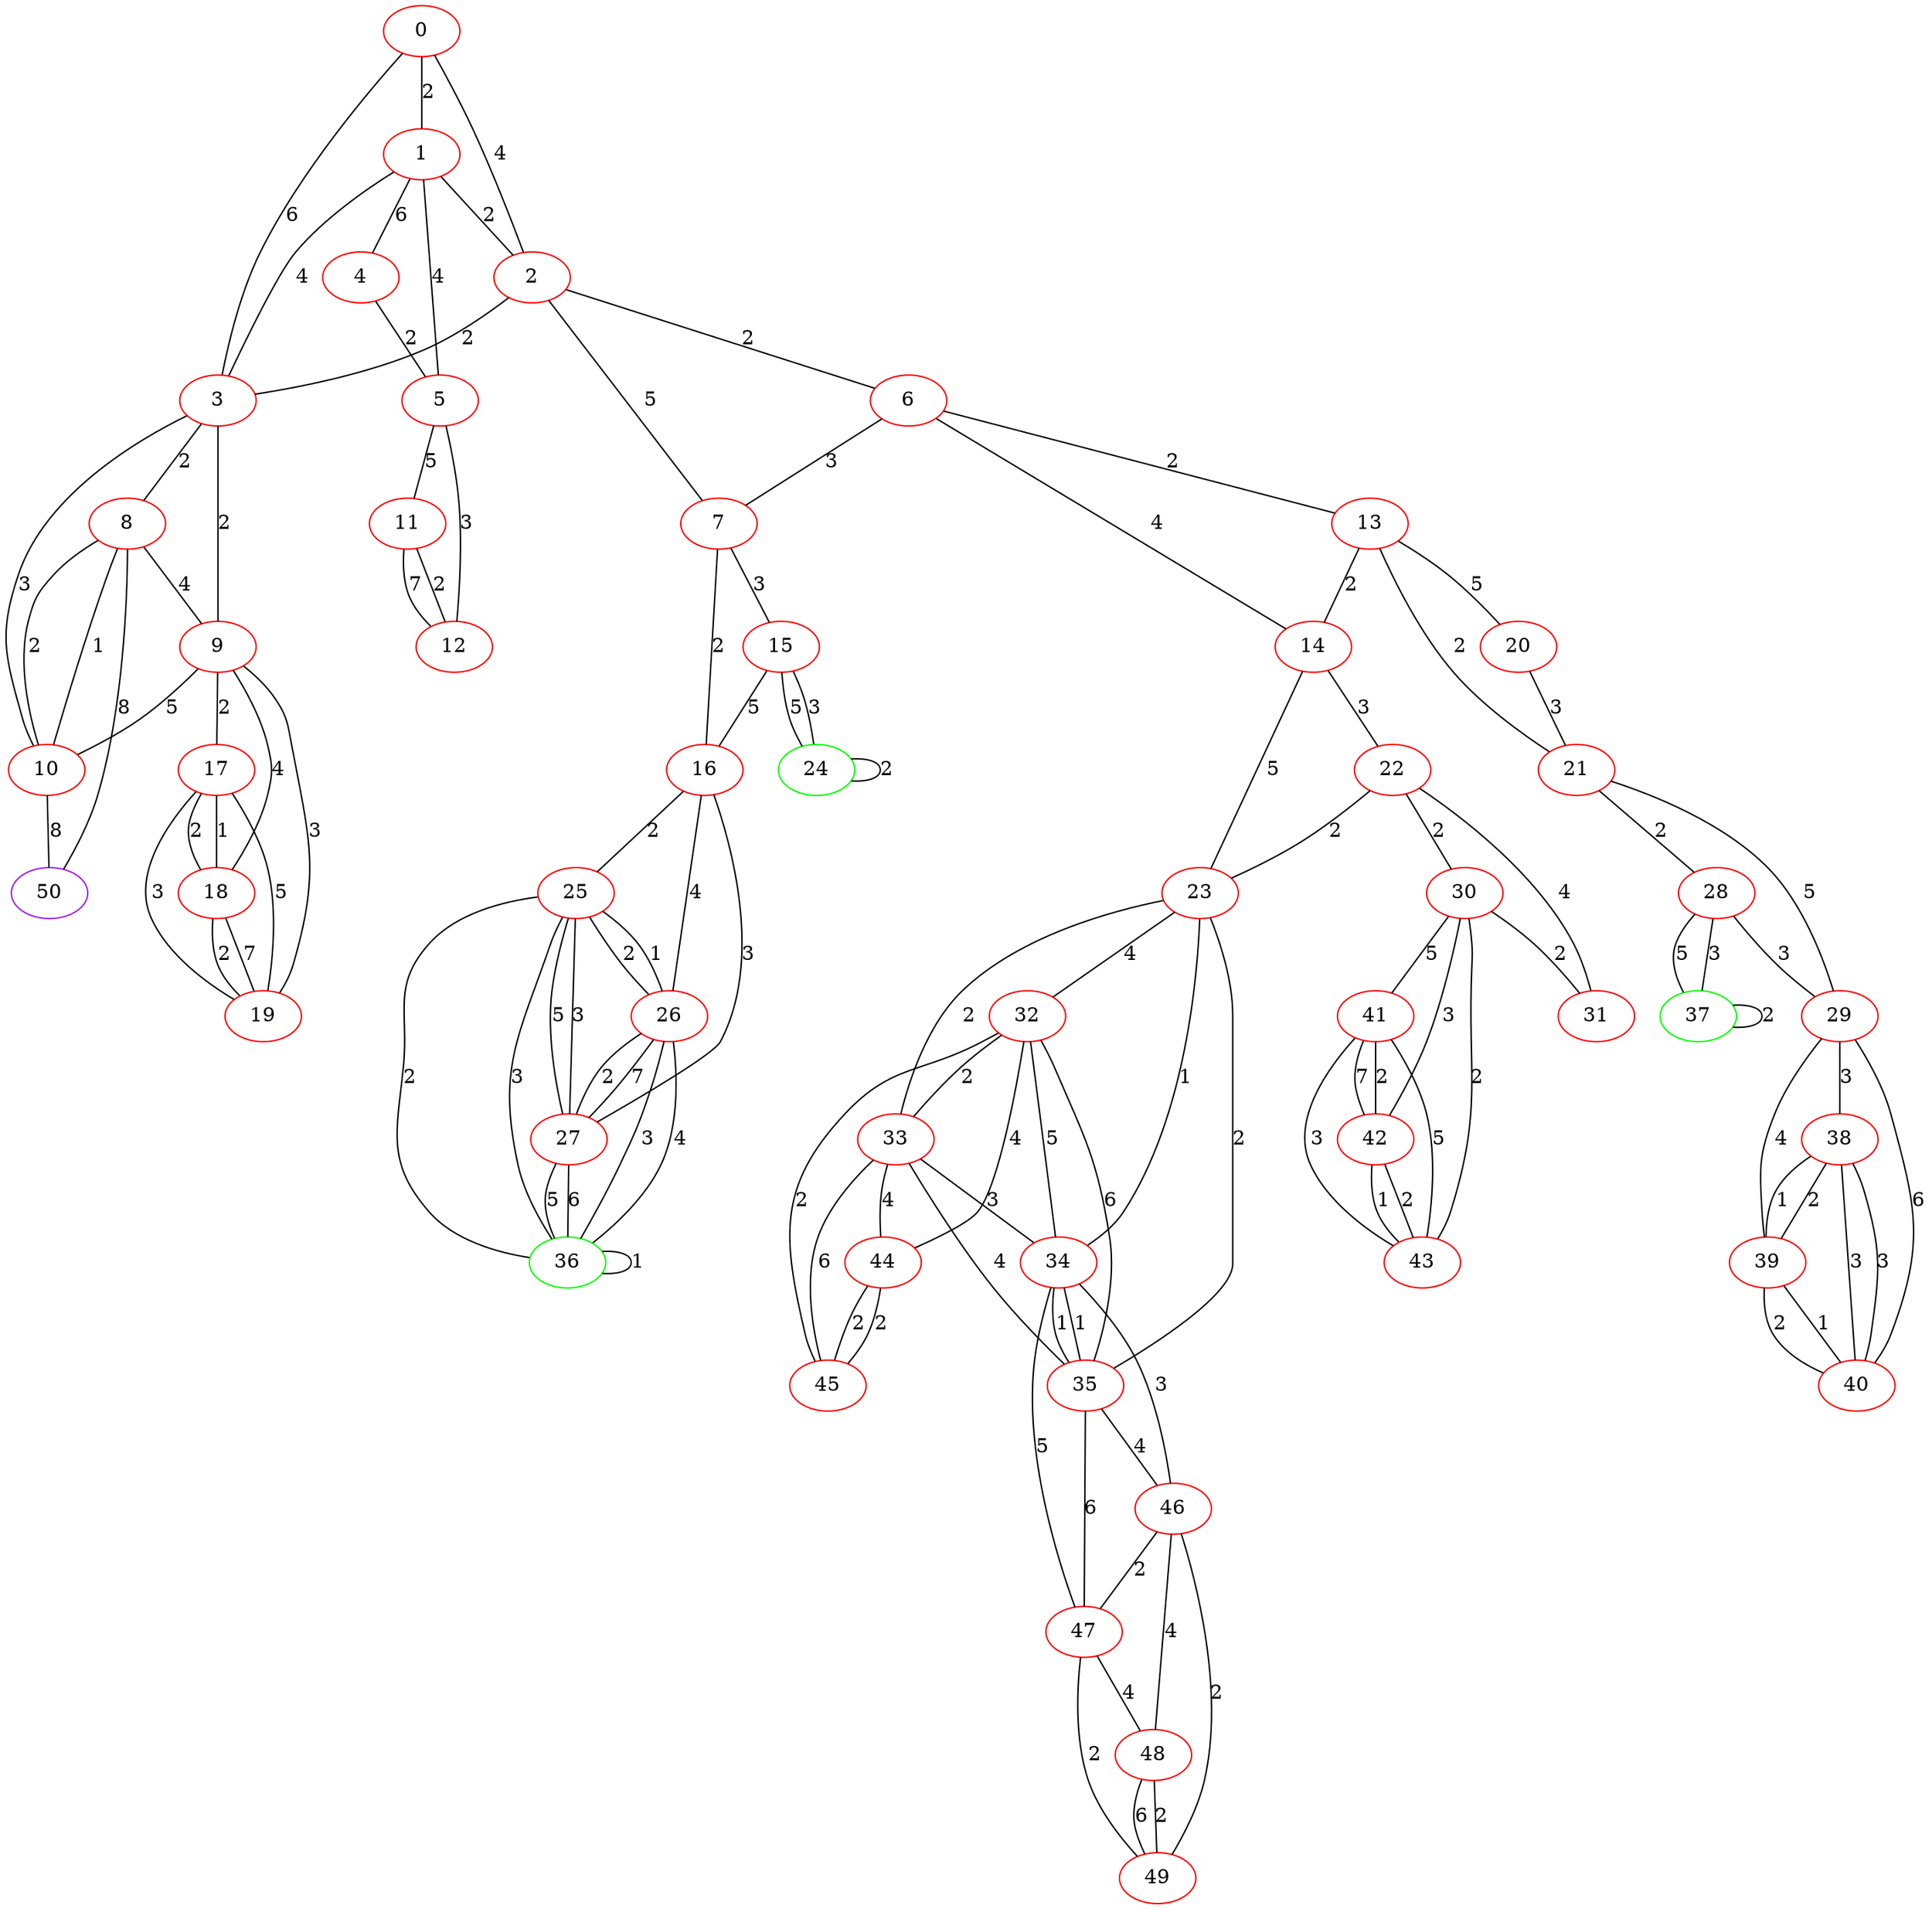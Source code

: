 graph "" {
0 [color=red, weight=1];
1 [color=red, weight=1];
2 [color=red, weight=1];
3 [color=red, weight=1];
4 [color=red, weight=1];
5 [color=red, weight=1];
6 [color=red, weight=1];
7 [color=red, weight=1];
8 [color=red, weight=1];
9 [color=red, weight=1];
10 [color=red, weight=1];
11 [color=red, weight=1];
12 [color=red, weight=1];
13 [color=red, weight=1];
14 [color=red, weight=1];
15 [color=red, weight=1];
16 [color=red, weight=1];
17 [color=red, weight=1];
18 [color=red, weight=1];
19 [color=red, weight=1];
20 [color=red, weight=1];
21 [color=red, weight=1];
22 [color=red, weight=1];
23 [color=red, weight=1];
24 [color=green, weight=2];
25 [color=red, weight=1];
26 [color=red, weight=1];
27 [color=red, weight=1];
28 [color=red, weight=1];
29 [color=red, weight=1];
30 [color=red, weight=1];
31 [color=red, weight=1];
32 [color=red, weight=1];
33 [color=red, weight=1];
34 [color=red, weight=1];
35 [color=red, weight=1];
36 [color=green, weight=2];
37 [color=green, weight=2];
38 [color=red, weight=1];
39 [color=red, weight=1];
40 [color=red, weight=1];
41 [color=red, weight=1];
42 [color=red, weight=1];
43 [color=red, weight=1];
44 [color=red, weight=1];
45 [color=red, weight=1];
46 [color=red, weight=1];
47 [color=red, weight=1];
48 [color=red, weight=1];
49 [color=red, weight=1];
50 [color=purple, weight=4];
0 -- 1  [key=0, label=2];
0 -- 2  [key=0, label=4];
0 -- 3  [key=0, label=6];
1 -- 2  [key=0, label=2];
1 -- 3  [key=0, label=4];
1 -- 4  [key=0, label=6];
1 -- 5  [key=0, label=4];
2 -- 3  [key=0, label=2];
2 -- 6  [key=0, label=2];
2 -- 7  [key=0, label=5];
3 -- 8  [key=0, label=2];
3 -- 9  [key=0, label=2];
3 -- 10  [key=0, label=3];
4 -- 5  [key=0, label=2];
5 -- 11  [key=0, label=5];
5 -- 12  [key=0, label=3];
6 -- 13  [key=0, label=2];
6 -- 14  [key=0, label=4];
6 -- 7  [key=0, label=3];
7 -- 16  [key=0, label=2];
7 -- 15  [key=0, label=3];
8 -- 9  [key=0, label=4];
8 -- 10  [key=0, label=2];
8 -- 10  [key=1, label=1];
8 -- 50  [key=0, label=8];
9 -- 10  [key=0, label=5];
9 -- 17  [key=0, label=2];
9 -- 18  [key=0, label=4];
9 -- 19  [key=0, label=3];
10 -- 50  [key=0, label=8];
11 -- 12  [key=0, label=7];
11 -- 12  [key=1, label=2];
13 -- 20  [key=0, label=5];
13 -- 14  [key=0, label=2];
13 -- 21  [key=0, label=2];
14 -- 22  [key=0, label=3];
14 -- 23  [key=0, label=5];
15 -- 24  [key=0, label=5];
15 -- 24  [key=1, label=3];
15 -- 16  [key=0, label=5];
16 -- 27  [key=0, label=3];
16 -- 25  [key=0, label=2];
16 -- 26  [key=0, label=4];
17 -- 18  [key=0, label=2];
17 -- 18  [key=1, label=1];
17 -- 19  [key=0, label=5];
17 -- 19  [key=1, label=3];
18 -- 19  [key=0, label=7];
18 -- 19  [key=1, label=2];
20 -- 21  [key=0, label=3];
21 -- 28  [key=0, label=2];
21 -- 29  [key=0, label=5];
22 -- 23  [key=0, label=2];
22 -- 30  [key=0, label=2];
22 -- 31  [key=0, label=4];
23 -- 32  [key=0, label=4];
23 -- 33  [key=0, label=2];
23 -- 34  [key=0, label=1];
23 -- 35  [key=0, label=2];
24 -- 24  [key=0, label=2];
25 -- 26  [key=0, label=1];
25 -- 26  [key=1, label=2];
25 -- 27  [key=0, label=3];
25 -- 27  [key=1, label=5];
25 -- 36  [key=0, label=2];
25 -- 36  [key=1, label=3];
26 -- 27  [key=0, label=2];
26 -- 27  [key=1, label=7];
26 -- 36  [key=0, label=3];
26 -- 36  [key=1, label=4];
27 -- 36  [key=0, label=5];
27 -- 36  [key=1, label=6];
28 -- 29  [key=0, label=3];
28 -- 37  [key=0, label=5];
28 -- 37  [key=1, label=3];
29 -- 40  [key=0, label=6];
29 -- 38  [key=0, label=3];
29 -- 39  [key=0, label=4];
30 -- 41  [key=0, label=5];
30 -- 42  [key=0, label=3];
30 -- 43  [key=0, label=2];
30 -- 31  [key=0, label=2];
32 -- 33  [key=0, label=2];
32 -- 34  [key=0, label=5];
32 -- 35  [key=0, label=6];
32 -- 44  [key=0, label=4];
32 -- 45  [key=0, label=2];
33 -- 34  [key=0, label=3];
33 -- 35  [key=0, label=4];
33 -- 44  [key=0, label=4];
33 -- 45  [key=0, label=6];
34 -- 35  [key=0, label=1];
34 -- 35  [key=1, label=1];
34 -- 46  [key=0, label=3];
34 -- 47  [key=0, label=5];
35 -- 46  [key=0, label=4];
35 -- 47  [key=0, label=6];
36 -- 36  [key=0, label=1];
37 -- 37  [key=0, label=2];
38 -- 40  [key=0, label=3];
38 -- 40  [key=1, label=3];
38 -- 39  [key=0, label=1];
38 -- 39  [key=1, label=2];
39 -- 40  [key=0, label=2];
39 -- 40  [key=1, label=1];
41 -- 42  [key=0, label=2];
41 -- 42  [key=1, label=7];
41 -- 43  [key=0, label=3];
41 -- 43  [key=1, label=5];
42 -- 43  [key=0, label=1];
42 -- 43  [key=1, label=2];
44 -- 45  [key=0, label=2];
44 -- 45  [key=1, label=2];
46 -- 48  [key=0, label=4];
46 -- 49  [key=0, label=2];
46 -- 47  [key=0, label=2];
47 -- 48  [key=0, label=4];
47 -- 49  [key=0, label=2];
48 -- 49  [key=0, label=2];
48 -- 49  [key=1, label=6];
}
